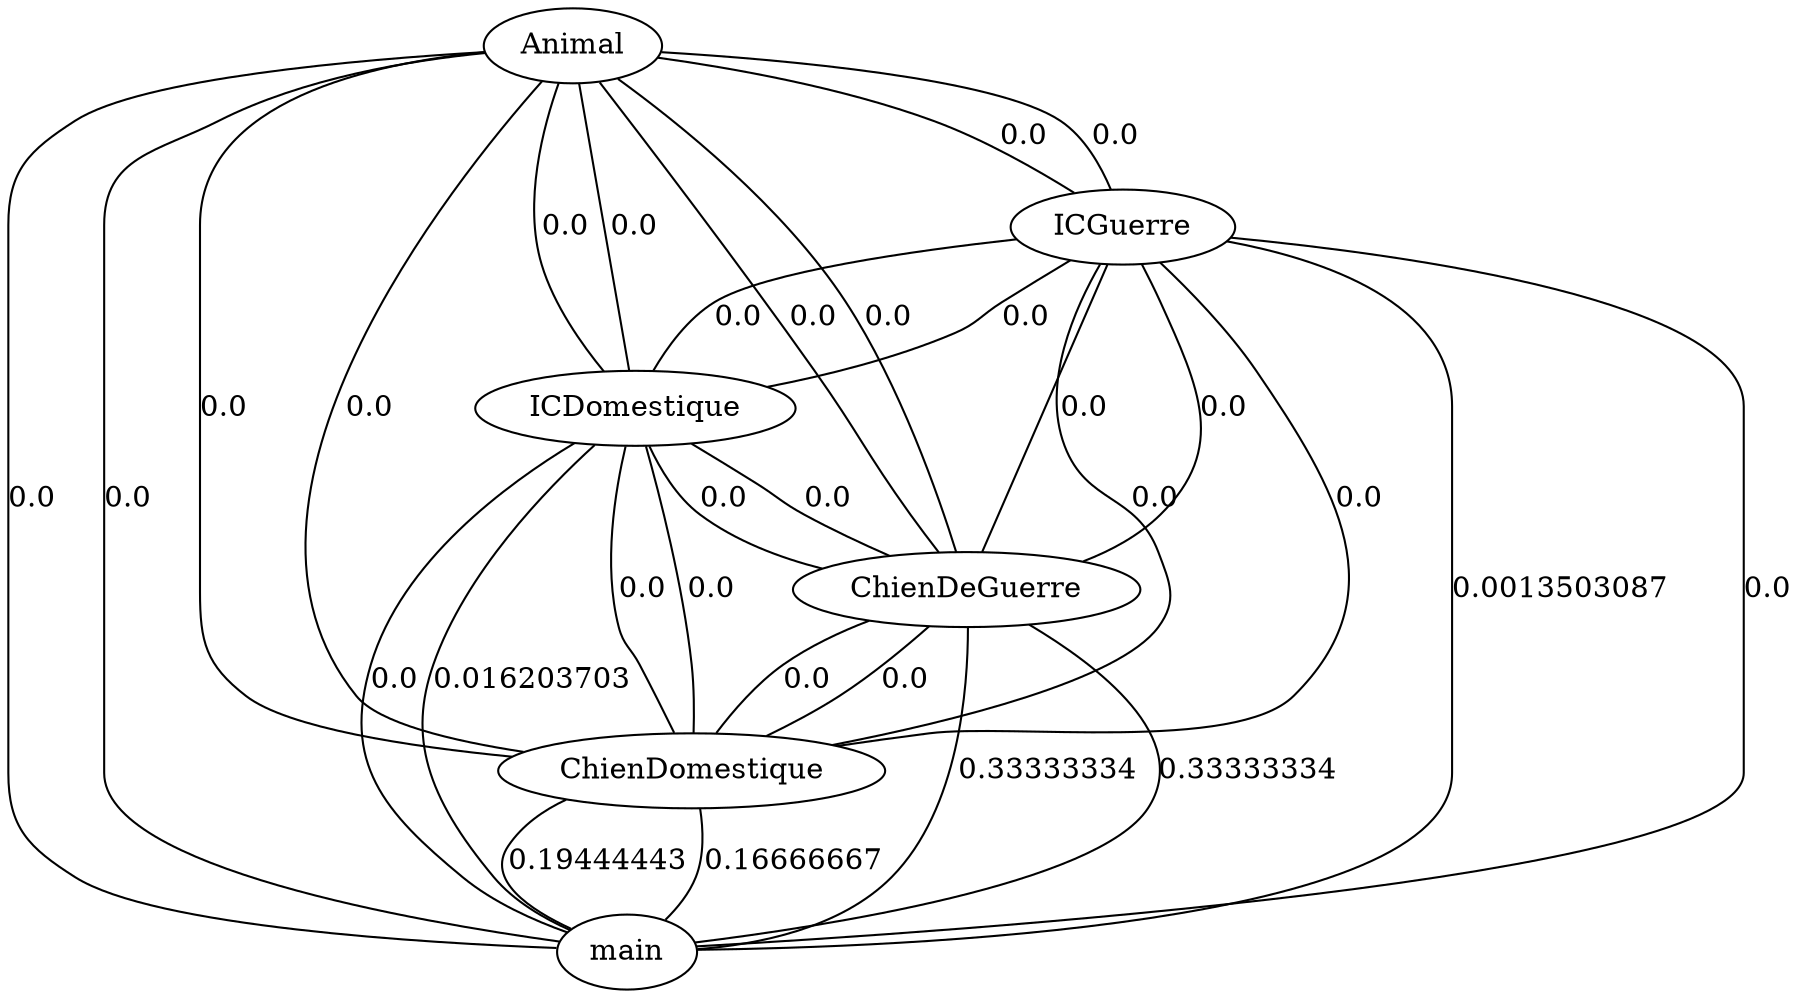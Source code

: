 graph PairingOut { Animal -- ICGuerre [label=0.0];
Animal -- main [label=0.0];
Animal -- ChienDomestique [label=0.0];
Animal -- ChienDeGuerre [label=0.0];
Animal -- ICDomestique [label=0.0];
ChienDomestique -- Animal [label=0.0];
ChienDomestique -- ICGuerre [label=0.0];
ChienDomestique -- main [label=0.16666667];
ChienDomestique -- ChienDeGuerre [label=0.0];
ChienDomestique -- ICDomestique [label=0.0];
ChienDeGuerre -- Animal [label=0.0];
ChienDeGuerre -- ICGuerre [label=0.0];
ChienDeGuerre -- main [label=0.33333334];
ChienDeGuerre -- ChienDomestique [label=0.0];
ChienDeGuerre -- ICDomestique [label=0.0];
main -- Animal [label=0.0];
main -- ICGuerre [label=0.0013503087];
main -- ChienDomestique [label=0.19444443];
main -- ChienDeGuerre [label=0.33333334];
main -- ICDomestique [label=0.016203703];
ICDomestique -- Animal [label=0.0];
ICDomestique -- ICGuerre [label=0.0];
ICDomestique -- main [label=0.0];
ICDomestique -- ChienDomestique [label=0.0];
ICDomestique -- ChienDeGuerre [label=0.0];
ICGuerre -- Animal [label=0.0];
ICGuerre -- main [label=0.0];
ICGuerre -- ChienDomestique [label=0.0];
ICGuerre -- ChienDeGuerre [label=0.0];
ICGuerre -- ICDomestique [label=0.0];
}